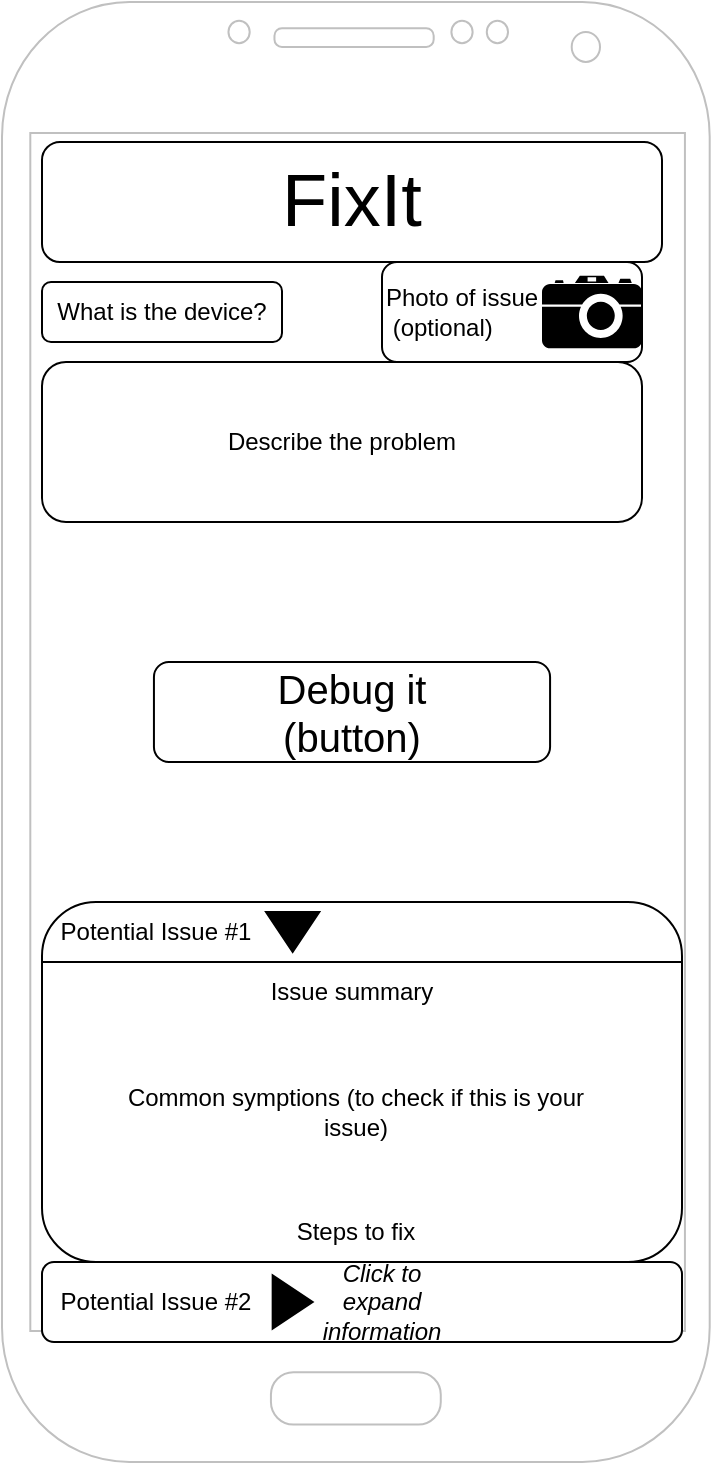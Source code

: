 <mxfile version="28.1.2">
  <diagram name="Page-1" id="FB3lRole5Ftdzom9h0Im">
    <mxGraphModel dx="2058" dy="1150" grid="1" gridSize="10" guides="1" tooltips="1" connect="1" arrows="1" fold="1" page="1" pageScale="1" pageWidth="850" pageHeight="1100" math="0" shadow="0">
      <root>
        <mxCell id="0" />
        <mxCell id="1" parent="0" />
        <mxCell id="StEbUSWQVTcC6LIIxTnS-2" value="" style="verticalLabelPosition=bottom;verticalAlign=top;html=1;shadow=0;dashed=0;strokeWidth=1;shape=mxgraph.android.phone2;strokeColor=#c0c0c0;" vertex="1" parent="1">
          <mxGeometry x="270" y="170" width="353.85" height="730" as="geometry" />
        </mxCell>
        <mxCell id="StEbUSWQVTcC6LIIxTnS-6" value="FixIt" style="rounded=1;whiteSpace=wrap;html=1;fontSize=37;" vertex="1" parent="1">
          <mxGeometry x="290" y="240" width="310" height="60" as="geometry" />
        </mxCell>
        <mxCell id="StEbUSWQVTcC6LIIxTnS-7" value="" style="rounded=1;whiteSpace=wrap;html=1;" vertex="1" parent="1">
          <mxGeometry x="290" y="620" width="320" height="180" as="geometry" />
        </mxCell>
        <mxCell id="StEbUSWQVTcC6LIIxTnS-9" value="What is the device?" style="rounded=1;whiteSpace=wrap;html=1;" vertex="1" parent="1">
          <mxGeometry x="290" y="310" width="120" height="30" as="geometry" />
        </mxCell>
        <mxCell id="StEbUSWQVTcC6LIIxTnS-10" value="Describe the problem" style="rounded=1;whiteSpace=wrap;html=1;" vertex="1" parent="1">
          <mxGeometry x="290" y="350" width="300" height="80" as="geometry" />
        </mxCell>
        <mxCell id="StEbUSWQVTcC6LIIxTnS-12" value="Photo of issue&lt;div&gt;&amp;nbsp;(optional)&lt;/div&gt;" style="rounded=1;whiteSpace=wrap;html=1;align=left;" vertex="1" parent="1">
          <mxGeometry x="460" y="300" width="130" height="50" as="geometry" />
        </mxCell>
        <mxCell id="StEbUSWQVTcC6LIIxTnS-11" value="" style="shape=mxgraph.signs.tech.camera_2;html=1;pointerEvents=1;fillColor=#000000;strokeColor=none;verticalLabelPosition=bottom;verticalAlign=top;align=center;" vertex="1" parent="1">
          <mxGeometry x="540" y="306.82" width="50" height="36.36" as="geometry" />
        </mxCell>
        <mxCell id="StEbUSWQVTcC6LIIxTnS-13" value="Debug it&lt;div&gt;(button)&lt;/div&gt;" style="rounded=1;whiteSpace=wrap;html=1;fontSize=20;" vertex="1" parent="1">
          <mxGeometry x="345.97" y="500" width="198.07" height="50" as="geometry" />
        </mxCell>
        <mxCell id="StEbUSWQVTcC6LIIxTnS-15" value="Potential Issue #1" style="text;html=1;align=center;verticalAlign=middle;whiteSpace=wrap;rounded=0;" vertex="1" parent="1">
          <mxGeometry x="297" y="620" width="100" height="30" as="geometry" />
        </mxCell>
        <mxCell id="StEbUSWQVTcC6LIIxTnS-16" value="" style="triangle;whiteSpace=wrap;html=1;rotation=90;fillColor=#000000;" vertex="1" parent="1">
          <mxGeometry x="405.33" y="621.67" width="20" height="26.67" as="geometry" />
        </mxCell>
        <mxCell id="StEbUSWQVTcC6LIIxTnS-17" value="" style="endArrow=none;html=1;rounded=0;" edge="1" parent="1">
          <mxGeometry width="50" height="50" relative="1" as="geometry">
            <mxPoint x="290" y="650" as="sourcePoint" />
            <mxPoint x="610" y="650" as="targetPoint" />
          </mxGeometry>
        </mxCell>
        <mxCell id="StEbUSWQVTcC6LIIxTnS-18" value="Issue summary" style="text;html=1;align=center;verticalAlign=middle;whiteSpace=wrap;rounded=0;" vertex="1" parent="1">
          <mxGeometry x="315" y="650" width="260" height="30" as="geometry" />
        </mxCell>
        <mxCell id="StEbUSWQVTcC6LIIxTnS-19" value="Common symptions (to check if this is your issue)" style="text;html=1;align=center;verticalAlign=middle;whiteSpace=wrap;rounded=0;" vertex="1" parent="1">
          <mxGeometry x="316.93" y="710" width="260" height="30" as="geometry" />
        </mxCell>
        <mxCell id="StEbUSWQVTcC6LIIxTnS-21" value="" style="rounded=1;whiteSpace=wrap;html=1;" vertex="1" parent="1">
          <mxGeometry x="290" y="800" width="320" height="40" as="geometry" />
        </mxCell>
        <mxCell id="StEbUSWQVTcC6LIIxTnS-22" value="Potential Issue #2" style="text;html=1;align=center;verticalAlign=middle;whiteSpace=wrap;rounded=0;" vertex="1" parent="1">
          <mxGeometry x="297" y="805" width="100" height="30" as="geometry" />
        </mxCell>
        <mxCell id="StEbUSWQVTcC6LIIxTnS-23" value="" style="triangle;whiteSpace=wrap;html=1;rotation=0;fillColor=#000000;" vertex="1" parent="1">
          <mxGeometry x="405.33" y="806.67" width="20" height="26.67" as="geometry" />
        </mxCell>
        <mxCell id="StEbUSWQVTcC6LIIxTnS-24" value="Click to expand information" style="text;html=1;align=center;verticalAlign=middle;whiteSpace=wrap;rounded=0;fontStyle=2" vertex="1" parent="1">
          <mxGeometry x="430" y="805" width="60" height="30" as="geometry" />
        </mxCell>
        <mxCell id="StEbUSWQVTcC6LIIxTnS-25" value="Steps to fix" style="text;html=1;align=center;verticalAlign=middle;whiteSpace=wrap;rounded=0;" vertex="1" parent="1">
          <mxGeometry x="316.93" y="770" width="260" height="30" as="geometry" />
        </mxCell>
      </root>
    </mxGraphModel>
  </diagram>
</mxfile>
